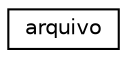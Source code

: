 digraph "Graphical Class Hierarchy"
{
 // LATEX_PDF_SIZE
  edge [fontname="Helvetica",fontsize="10",labelfontname="Helvetica",labelfontsize="10"];
  node [fontname="Helvetica",fontsize="10",shape=record];
  rankdir="LR";
  Node0 [label="arquivo",height=0.2,width=0.4,color="black", fillcolor="white", style="filled",URL="$classarquivo.html",tooltip=" "];
}
